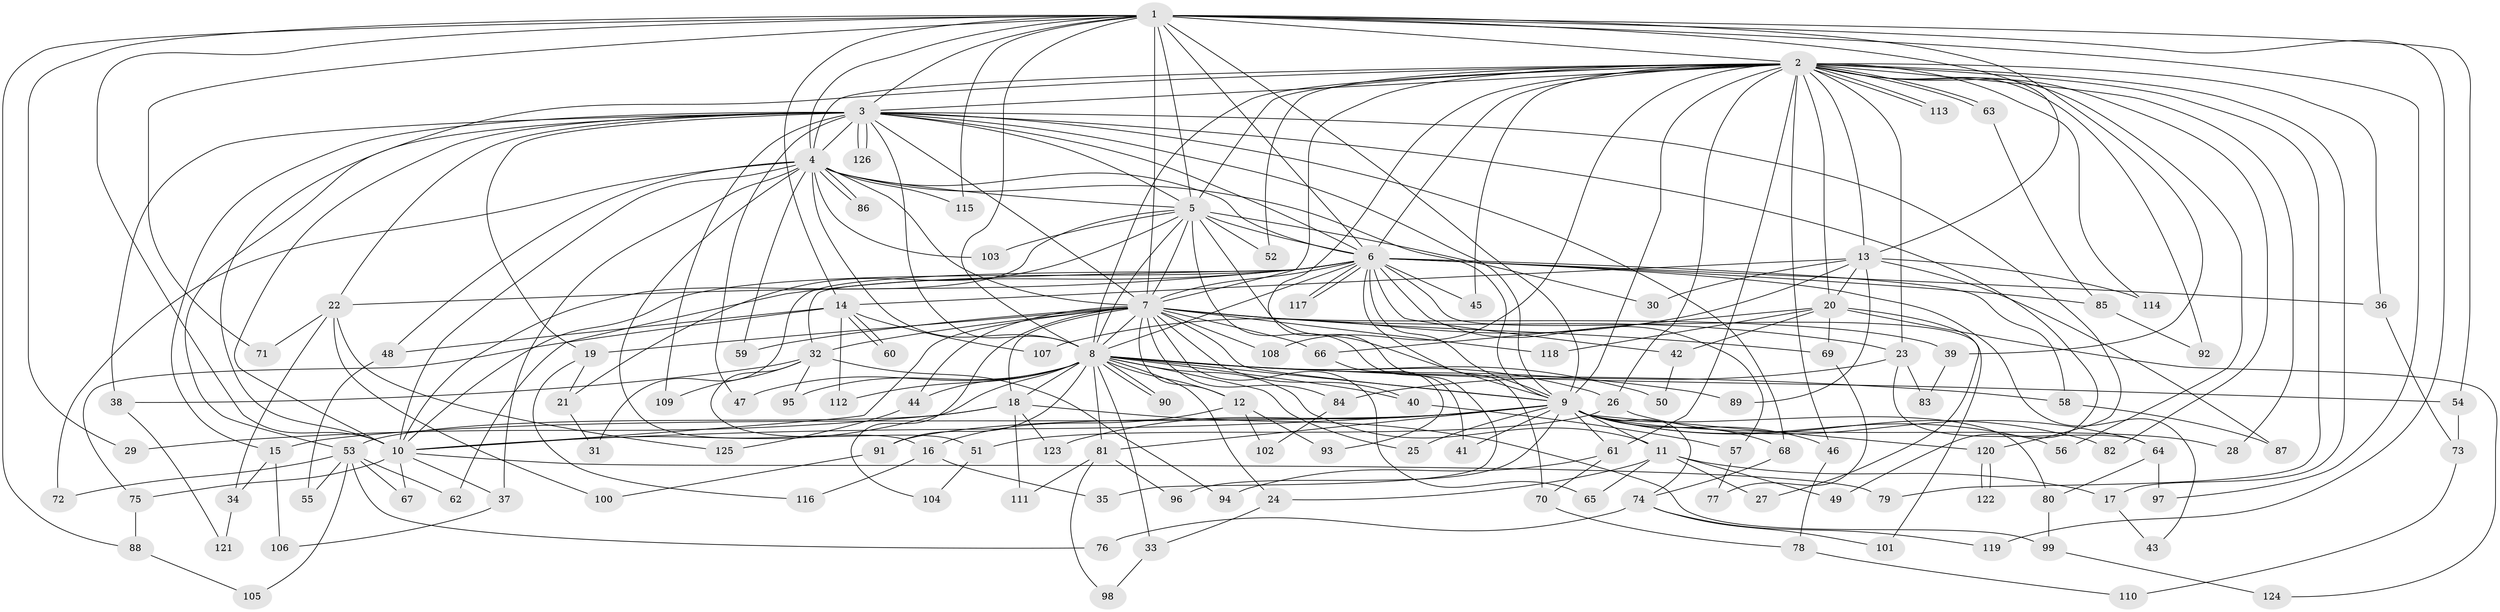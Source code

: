 // coarse degree distribution, {17: 0.010638297872340425, 29: 0.010638297872340425, 18: 0.010638297872340425, 15: 0.010638297872340425, 12: 0.010638297872340425, 40: 0.010638297872340425, 23: 0.010638297872340425, 26: 0.010638297872340425, 13: 0.010638297872340425, 7: 0.02127659574468085, 4: 0.0851063829787234, 9: 0.02127659574468085, 3: 0.2553191489361702, 8: 0.031914893617021274, 6: 0.010638297872340425, 2: 0.44680851063829785, 5: 0.02127659574468085, 1: 0.010638297872340425}
// Generated by graph-tools (version 1.1) at 2025/23/03/03/25 07:23:37]
// undirected, 126 vertices, 277 edges
graph export_dot {
graph [start="1"]
  node [color=gray90,style=filled];
  1;
  2;
  3;
  4;
  5;
  6;
  7;
  8;
  9;
  10;
  11;
  12;
  13;
  14;
  15;
  16;
  17;
  18;
  19;
  20;
  21;
  22;
  23;
  24;
  25;
  26;
  27;
  28;
  29;
  30;
  31;
  32;
  33;
  34;
  35;
  36;
  37;
  38;
  39;
  40;
  41;
  42;
  43;
  44;
  45;
  46;
  47;
  48;
  49;
  50;
  51;
  52;
  53;
  54;
  55;
  56;
  57;
  58;
  59;
  60;
  61;
  62;
  63;
  64;
  65;
  66;
  67;
  68;
  69;
  70;
  71;
  72;
  73;
  74;
  75;
  76;
  77;
  78;
  79;
  80;
  81;
  82;
  83;
  84;
  85;
  86;
  87;
  88;
  89;
  90;
  91;
  92;
  93;
  94;
  95;
  96;
  97;
  98;
  99;
  100;
  101;
  102;
  103;
  104;
  105;
  106;
  107;
  108;
  109;
  110;
  111;
  112;
  113;
  114;
  115;
  116;
  117;
  118;
  119;
  120;
  121;
  122;
  123;
  124;
  125;
  126;
  1 -- 2;
  1 -- 3;
  1 -- 4;
  1 -- 5;
  1 -- 6;
  1 -- 7;
  1 -- 8;
  1 -- 9;
  1 -- 10;
  1 -- 13;
  1 -- 14;
  1 -- 29;
  1 -- 39;
  1 -- 54;
  1 -- 71;
  1 -- 88;
  1 -- 97;
  1 -- 115;
  1 -- 119;
  2 -- 3;
  2 -- 4;
  2 -- 5;
  2 -- 6;
  2 -- 7;
  2 -- 8;
  2 -- 9;
  2 -- 10;
  2 -- 13;
  2 -- 17;
  2 -- 20;
  2 -- 23;
  2 -- 26;
  2 -- 28;
  2 -- 35;
  2 -- 36;
  2 -- 45;
  2 -- 46;
  2 -- 52;
  2 -- 56;
  2 -- 61;
  2 -- 63;
  2 -- 63;
  2 -- 79;
  2 -- 82;
  2 -- 92;
  2 -- 108;
  2 -- 113;
  2 -- 113;
  2 -- 114;
  3 -- 4;
  3 -- 5;
  3 -- 6;
  3 -- 7;
  3 -- 8;
  3 -- 9;
  3 -- 10;
  3 -- 15;
  3 -- 19;
  3 -- 22;
  3 -- 38;
  3 -- 47;
  3 -- 49;
  3 -- 53;
  3 -- 68;
  3 -- 109;
  3 -- 120;
  3 -- 126;
  3 -- 126;
  4 -- 5;
  4 -- 6;
  4 -- 7;
  4 -- 8;
  4 -- 9;
  4 -- 10;
  4 -- 16;
  4 -- 37;
  4 -- 48;
  4 -- 59;
  4 -- 72;
  4 -- 86;
  4 -- 86;
  4 -- 103;
  4 -- 115;
  5 -- 6;
  5 -- 7;
  5 -- 8;
  5 -- 9;
  5 -- 10;
  5 -- 21;
  5 -- 30;
  5 -- 41;
  5 -- 52;
  5 -- 103;
  6 -- 7;
  6 -- 8;
  6 -- 9;
  6 -- 10;
  6 -- 22;
  6 -- 31;
  6 -- 32;
  6 -- 36;
  6 -- 42;
  6 -- 43;
  6 -- 45;
  6 -- 57;
  6 -- 58;
  6 -- 62;
  6 -- 70;
  6 -- 85;
  6 -- 101;
  6 -- 117;
  6 -- 117;
  7 -- 8;
  7 -- 9;
  7 -- 10;
  7 -- 12;
  7 -- 18;
  7 -- 19;
  7 -- 23;
  7 -- 32;
  7 -- 39;
  7 -- 40;
  7 -- 44;
  7 -- 59;
  7 -- 65;
  7 -- 66;
  7 -- 69;
  7 -- 84;
  7 -- 104;
  7 -- 108;
  7 -- 118;
  8 -- 9;
  8 -- 10;
  8 -- 11;
  8 -- 12;
  8 -- 18;
  8 -- 24;
  8 -- 25;
  8 -- 26;
  8 -- 33;
  8 -- 40;
  8 -- 44;
  8 -- 47;
  8 -- 50;
  8 -- 54;
  8 -- 58;
  8 -- 81;
  8 -- 89;
  8 -- 90;
  8 -- 90;
  8 -- 91;
  8 -- 95;
  8 -- 112;
  9 -- 10;
  9 -- 11;
  9 -- 15;
  9 -- 25;
  9 -- 28;
  9 -- 41;
  9 -- 46;
  9 -- 56;
  9 -- 61;
  9 -- 68;
  9 -- 74;
  9 -- 80;
  9 -- 81;
  9 -- 82;
  9 -- 91;
  9 -- 96;
  9 -- 120;
  9 -- 123;
  10 -- 37;
  10 -- 67;
  10 -- 75;
  10 -- 79;
  11 -- 17;
  11 -- 24;
  11 -- 27;
  11 -- 49;
  11 -- 65;
  12 -- 16;
  12 -- 93;
  12 -- 102;
  13 -- 14;
  13 -- 20;
  13 -- 30;
  13 -- 87;
  13 -- 89;
  13 -- 107;
  13 -- 114;
  14 -- 48;
  14 -- 60;
  14 -- 60;
  14 -- 75;
  14 -- 107;
  14 -- 112;
  15 -- 34;
  15 -- 106;
  16 -- 35;
  16 -- 116;
  17 -- 43;
  18 -- 29;
  18 -- 53;
  18 -- 99;
  18 -- 111;
  18 -- 123;
  19 -- 21;
  19 -- 116;
  20 -- 27;
  20 -- 42;
  20 -- 66;
  20 -- 69;
  20 -- 118;
  20 -- 124;
  21 -- 31;
  22 -- 34;
  22 -- 71;
  22 -- 100;
  22 -- 125;
  23 -- 64;
  23 -- 83;
  23 -- 84;
  24 -- 33;
  26 -- 51;
  26 -- 64;
  32 -- 38;
  32 -- 51;
  32 -- 94;
  32 -- 95;
  32 -- 109;
  33 -- 98;
  34 -- 121;
  36 -- 73;
  37 -- 106;
  38 -- 121;
  39 -- 83;
  40 -- 57;
  42 -- 50;
  44 -- 125;
  46 -- 78;
  48 -- 55;
  51 -- 104;
  53 -- 55;
  53 -- 62;
  53 -- 67;
  53 -- 72;
  53 -- 76;
  53 -- 105;
  54 -- 73;
  57 -- 77;
  58 -- 87;
  61 -- 70;
  61 -- 94;
  63 -- 85;
  64 -- 80;
  64 -- 97;
  66 -- 93;
  68 -- 74;
  69 -- 77;
  70 -- 78;
  73 -- 110;
  74 -- 76;
  74 -- 101;
  74 -- 119;
  75 -- 88;
  78 -- 110;
  80 -- 99;
  81 -- 96;
  81 -- 98;
  81 -- 111;
  84 -- 102;
  85 -- 92;
  88 -- 105;
  91 -- 100;
  99 -- 124;
  120 -- 122;
  120 -- 122;
}
